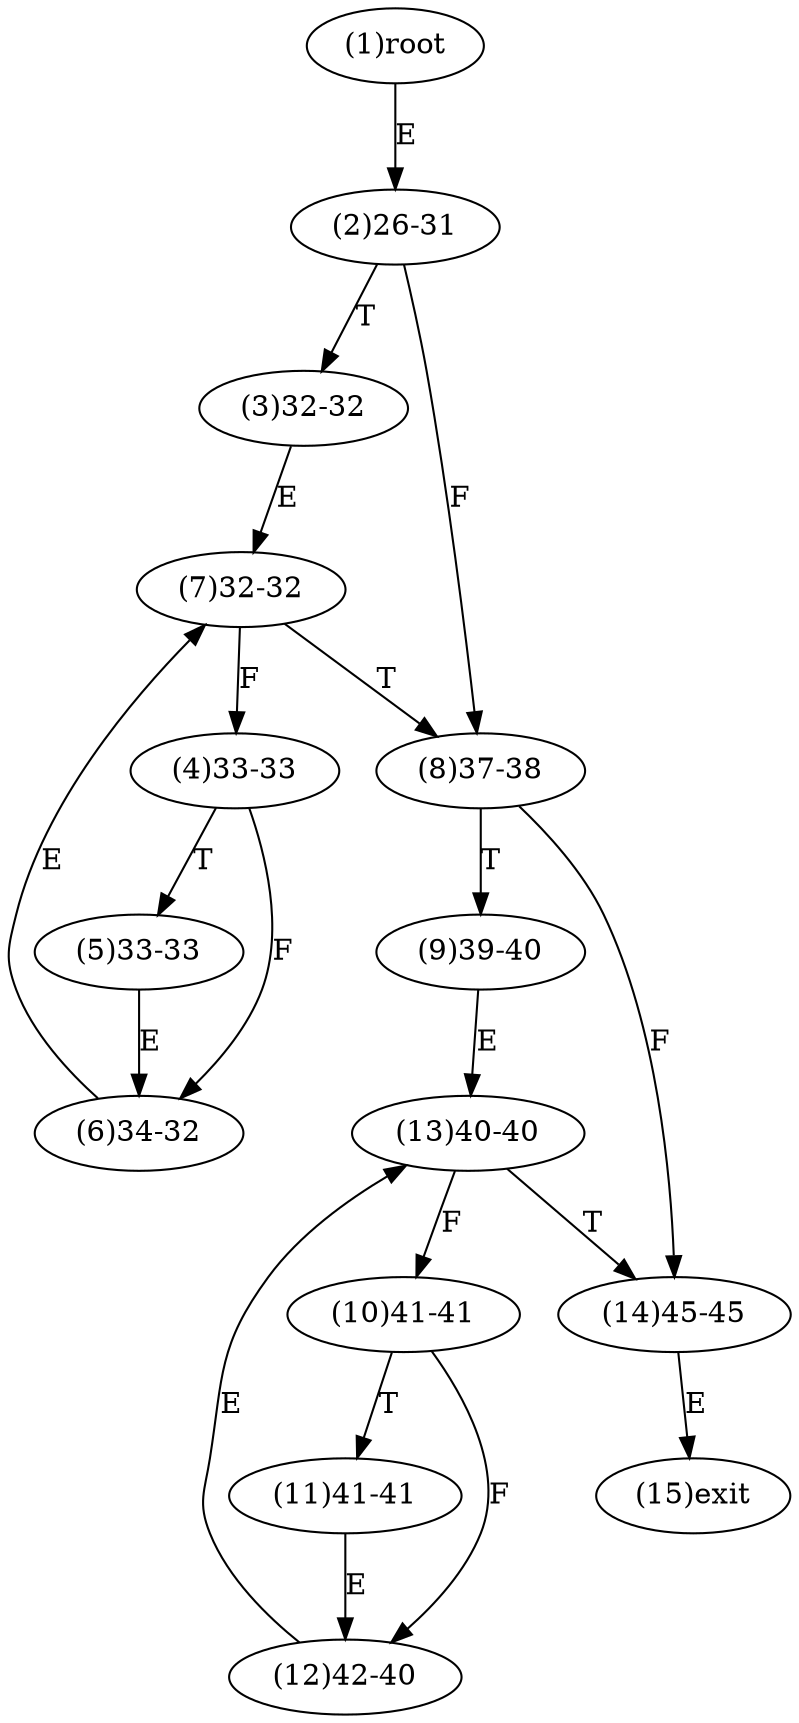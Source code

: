 digraph "" { 
1[ label="(1)root"];
2[ label="(2)26-31"];
3[ label="(3)32-32"];
4[ label="(4)33-33"];
5[ label="(5)33-33"];
6[ label="(6)34-32"];
7[ label="(7)32-32"];
8[ label="(8)37-38"];
9[ label="(9)39-40"];
10[ label="(10)41-41"];
11[ label="(11)41-41"];
12[ label="(12)42-40"];
13[ label="(13)40-40"];
14[ label="(14)45-45"];
15[ label="(15)exit"];
1->2[ label="E"];
2->8[ label="F"];
2->3[ label="T"];
3->7[ label="E"];
4->6[ label="F"];
4->5[ label="T"];
5->6[ label="E"];
6->7[ label="E"];
7->4[ label="F"];
7->8[ label="T"];
8->14[ label="F"];
8->9[ label="T"];
9->13[ label="E"];
10->12[ label="F"];
10->11[ label="T"];
11->12[ label="E"];
12->13[ label="E"];
13->10[ label="F"];
13->14[ label="T"];
14->15[ label="E"];
}